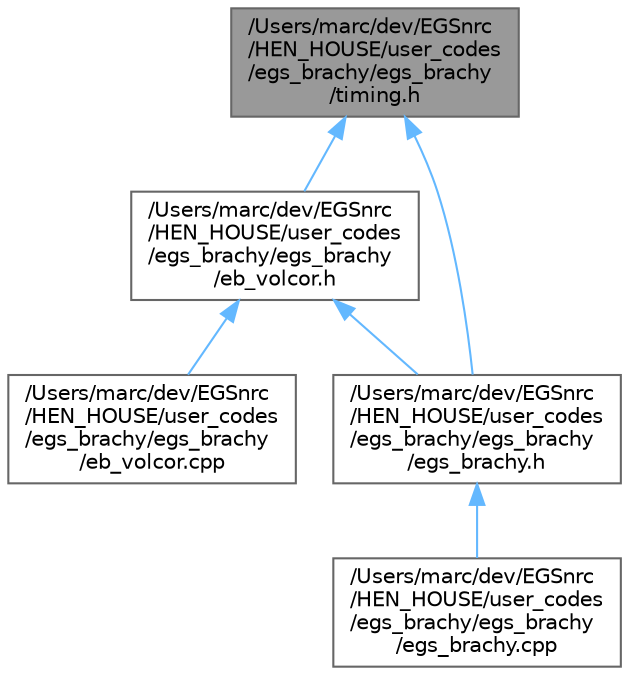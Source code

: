 digraph "/Users/marc/dev/EGSnrc/HEN_HOUSE/user_codes/egs_brachy/egs_brachy/timing.h"
{
 // LATEX_PDF_SIZE
  bgcolor="transparent";
  edge [fontname=Helvetica,fontsize=10,labelfontname=Helvetica,labelfontsize=10];
  node [fontname=Helvetica,fontsize=10,shape=box,height=0.2,width=0.4];
  Node1 [label="/Users/marc/dev/EGSnrc\l/HEN_HOUSE/user_codes\l/egs_brachy/egs_brachy\l/timing.h",height=0.2,width=0.4,color="gray40", fillcolor="grey60", style="filled", fontcolor="black",tooltip=" "];
  Node1 -> Node2 [dir="back",color="steelblue1",style="solid"];
  Node2 [label="/Users/marc/dev/EGSnrc\l/HEN_HOUSE/user_codes\l/egs_brachy/egs_brachy\l/eb_volcor.h",height=0.2,width=0.4,color="grey40", fillcolor="white", style="filled",URL="$eb__volcor_8h.html",tooltip="Volume correction routines for egs_brachy."];
  Node2 -> Node3 [dir="back",color="steelblue1",style="solid"];
  Node3 [label="/Users/marc/dev/EGSnrc\l/HEN_HOUSE/user_codes\l/egs_brachy/egs_brachy\l/eb_volcor.cpp",height=0.2,width=0.4,color="grey40", fillcolor="white", style="filled",URL="$eb__volcor_8cpp.html",tooltip="Main implementation of volume correction routines."];
  Node2 -> Node4 [dir="back",color="steelblue1",style="solid"];
  Node4 [label="/Users/marc/dev/EGSnrc\l/HEN_HOUSE/user_codes\l/egs_brachy/egs_brachy\l/egs_brachy.h",height=0.2,width=0.4,color="grey40", fillcolor="white", style="filled",URL="$egs__brachy_8h.html",tooltip="the main egs_brachy application header file"];
  Node4 -> Node5 [dir="back",color="steelblue1",style="solid"];
  Node5 [label="/Users/marc/dev/EGSnrc\l/HEN_HOUSE/user_codes\l/egs_brachy/egs_brachy\l/egs_brachy.cpp",height=0.2,width=0.4,color="grey40", fillcolor="white", style="filled",URL="$egs__brachy_8cpp.html",tooltip="the main egs_brachy application implementation file"];
  Node1 -> Node4 [dir="back",color="steelblue1",style="solid"];
}
